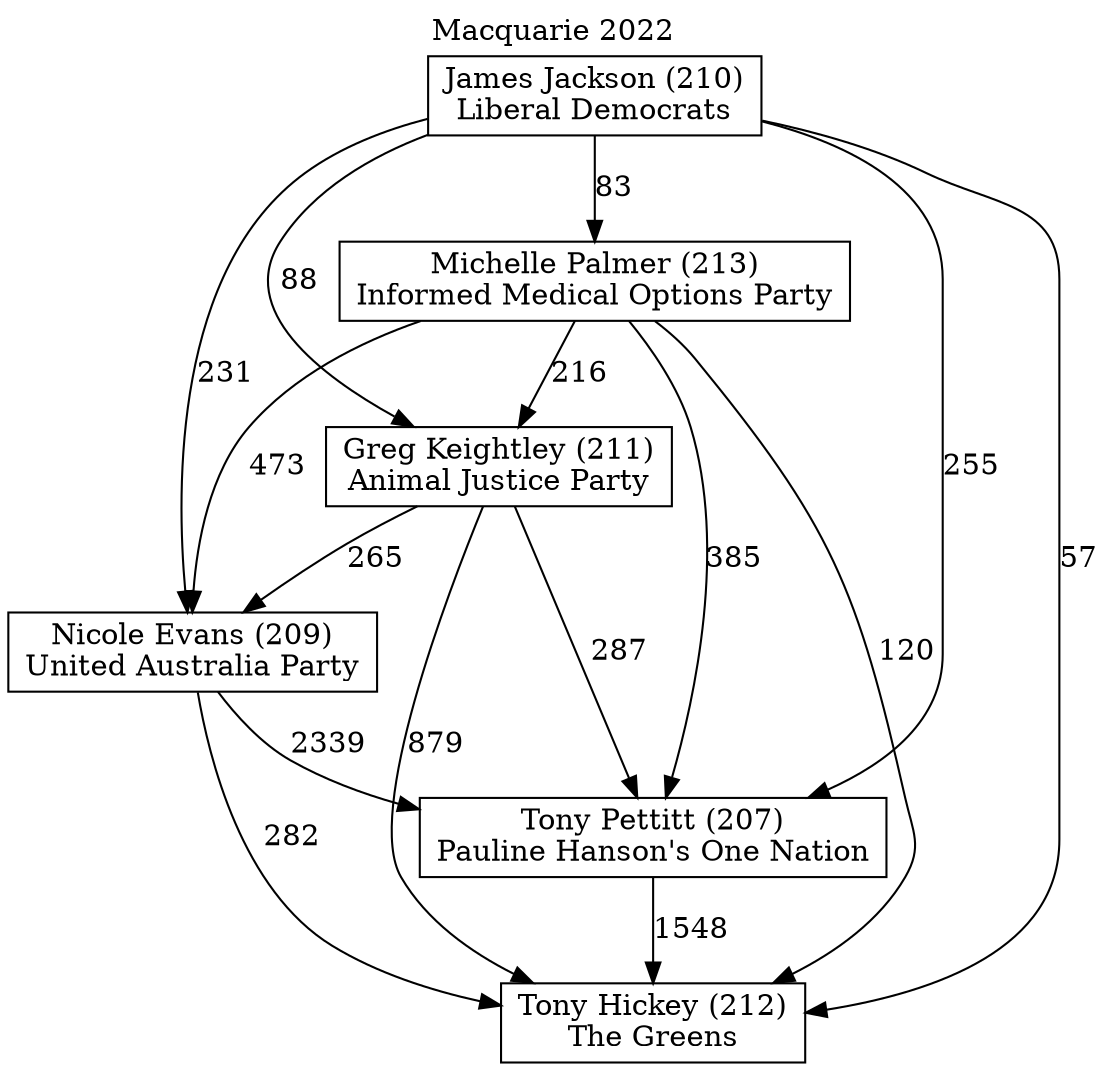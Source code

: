 // House preference flow
digraph "Tony Hickey (212)_Macquarie_2022" {
	graph [label="Macquarie 2022" labelloc=t mclimit=10]
	node [shape=box]
	"Tony Hickey (212)" [label="Tony Hickey (212)
The Greens"]
	"Michelle Palmer (213)" [label="Michelle Palmer (213)
Informed Medical Options Party"]
	"Tony Pettitt (207)" [label="Tony Pettitt (207)
Pauline Hanson's One Nation"]
	"Nicole Evans (209)" [label="Nicole Evans (209)
United Australia Party"]
	"Greg Keightley (211)" [label="Greg Keightley (211)
Animal Justice Party"]
	"James Jackson (210)" [label="James Jackson (210)
Liberal Democrats"]
	"James Jackson (210)" -> "Nicole Evans (209)" [label=231]
	"Nicole Evans (209)" -> "Tony Pettitt (207)" [label=2339]
	"Michelle Palmer (213)" -> "Greg Keightley (211)" [label=216]
	"Michelle Palmer (213)" -> "Tony Hickey (212)" [label=120]
	"James Jackson (210)" -> "Tony Pettitt (207)" [label=255]
	"Michelle Palmer (213)" -> "Nicole Evans (209)" [label=473]
	"James Jackson (210)" -> "Greg Keightley (211)" [label=88]
	"Nicole Evans (209)" -> "Tony Hickey (212)" [label=282]
	"Greg Keightley (211)" -> "Tony Pettitt (207)" [label=287]
	"James Jackson (210)" -> "Tony Hickey (212)" [label=57]
	"Tony Pettitt (207)" -> "Tony Hickey (212)" [label=1548]
	"Greg Keightley (211)" -> "Tony Hickey (212)" [label=879]
	"Michelle Palmer (213)" -> "Tony Pettitt (207)" [label=385]
	"Greg Keightley (211)" -> "Nicole Evans (209)" [label=265]
	"James Jackson (210)" -> "Michelle Palmer (213)" [label=83]
}
